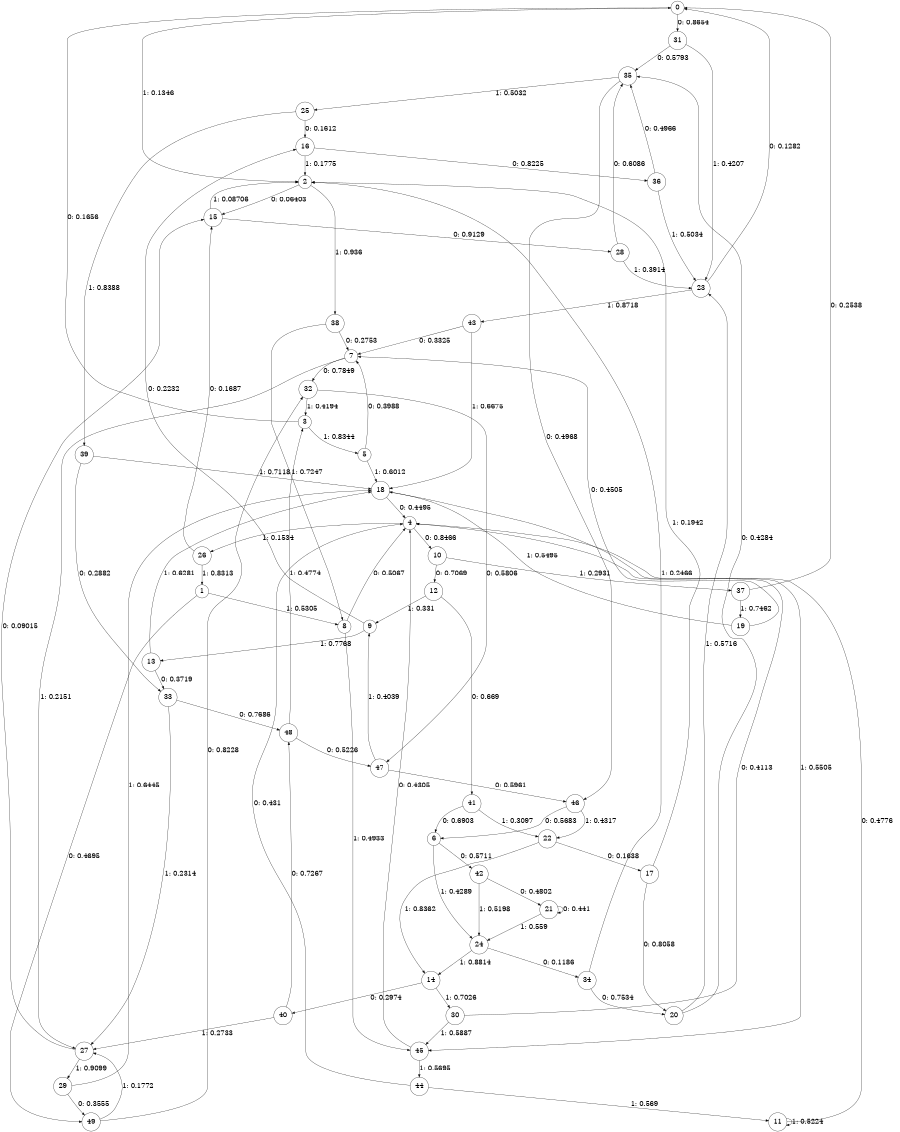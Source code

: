 digraph "ch34randomL7" {
size = "6,8.5";
ratio = "fill";
node [shape = circle];
node [fontsize = 24];
edge [fontsize = 24];
0 -> 31 [label = "0: 0.8654   "];
0 -> 2 [label = "1: 0.1346   "];
1 -> 49 [label = "0: 0.4695   "];
1 -> 8 [label = "1: 0.5305   "];
2 -> 15 [label = "0: 0.06403  "];
2 -> 38 [label = "1: 0.936    "];
3 -> 0 [label = "0: 0.1656   "];
3 -> 5 [label = "1: 0.8344   "];
4 -> 10 [label = "0: 0.8466   "];
4 -> 26 [label = "1: 0.1534   "];
5 -> 7 [label = "0: 0.3988   "];
5 -> 18 [label = "1: 0.6012   "];
6 -> 42 [label = "0: 0.5711   "];
6 -> 24 [label = "1: 0.4289   "];
7 -> 32 [label = "0: 0.7849   "];
7 -> 27 [label = "1: 0.2151   "];
8 -> 4 [label = "0: 0.5067   "];
8 -> 45 [label = "1: 0.4933   "];
9 -> 16 [label = "0: 0.2232   "];
9 -> 13 [label = "1: 0.7768   "];
10 -> 12 [label = "0: 0.7069   "];
10 -> 37 [label = "1: 0.2931   "];
11 -> 4 [label = "0: 0.4776   "];
11 -> 11 [label = "1: 0.5224   "];
12 -> 41 [label = "0: 0.669    "];
12 -> 9 [label = "1: 0.331    "];
13 -> 33 [label = "0: 0.3719   "];
13 -> 18 [label = "1: 0.6281   "];
14 -> 40 [label = "0: 0.2974   "];
14 -> 30 [label = "1: 0.7026   "];
15 -> 28 [label = "0: 0.9129   "];
15 -> 2 [label = "1: 0.08706  "];
16 -> 36 [label = "0: 0.8225   "];
16 -> 2 [label = "1: 0.1775   "];
17 -> 20 [label = "0: 0.8058   "];
17 -> 2 [label = "1: 0.1942   "];
18 -> 4 [label = "0: 0.4495   "];
18 -> 45 [label = "1: 0.5505   "];
19 -> 7 [label = "0: 0.4505   "];
19 -> 18 [label = "1: 0.5495   "];
20 -> 35 [label = "0: 0.4284   "];
20 -> 23 [label = "1: 0.5716   "];
21 -> 21 [label = "0: 0.441    "];
21 -> 24 [label = "1: 0.559    "];
22 -> 17 [label = "0: 0.1638   "];
22 -> 14 [label = "1: 0.8362   "];
23 -> 0 [label = "0: 0.1282   "];
23 -> 43 [label = "1: 0.8718   "];
24 -> 34 [label = "0: 0.1186   "];
24 -> 14 [label = "1: 0.8814   "];
25 -> 16 [label = "0: 0.1612   "];
25 -> 39 [label = "1: 0.8388   "];
26 -> 15 [label = "0: 0.1687   "];
26 -> 1 [label = "1: 0.8313   "];
27 -> 15 [label = "0: 0.09015  "];
27 -> 29 [label = "1: 0.9099   "];
28 -> 35 [label = "0: 0.6086   "];
28 -> 23 [label = "1: 0.3914   "];
29 -> 49 [label = "0: 0.3555   "];
29 -> 18 [label = "1: 0.6445   "];
30 -> 4 [label = "0: 0.4113   "];
30 -> 45 [label = "1: 0.5887   "];
31 -> 35 [label = "0: 0.5793   "];
31 -> 23 [label = "1: 0.4207   "];
32 -> 47 [label = "0: 0.5806   "];
32 -> 3 [label = "1: 0.4194   "];
33 -> 48 [label = "0: 0.7686   "];
33 -> 27 [label = "1: 0.2314   "];
34 -> 20 [label = "0: 0.7534   "];
34 -> 2 [label = "1: 0.2466   "];
35 -> 46 [label = "0: 0.4968   "];
35 -> 25 [label = "1: 0.5032   "];
36 -> 35 [label = "0: 0.4966   "];
36 -> 23 [label = "1: 0.5034   "];
37 -> 0 [label = "0: 0.2538   "];
37 -> 19 [label = "1: 0.7462   "];
38 -> 7 [label = "0: 0.2753   "];
38 -> 8 [label = "1: 0.7247   "];
39 -> 33 [label = "0: 0.2882   "];
39 -> 18 [label = "1: 0.7118   "];
40 -> 48 [label = "0: 0.7267   "];
40 -> 27 [label = "1: 0.2733   "];
41 -> 6 [label = "0: 0.6903   "];
41 -> 22 [label = "1: 0.3097   "];
42 -> 21 [label = "0: 0.4802   "];
42 -> 24 [label = "1: 0.5198   "];
43 -> 7 [label = "0: 0.3325   "];
43 -> 18 [label = "1: 0.6675   "];
44 -> 4 [label = "0: 0.431    "];
44 -> 11 [label = "1: 0.569    "];
45 -> 4 [label = "0: 0.4305   "];
45 -> 44 [label = "1: 0.5695   "];
46 -> 6 [label = "0: 0.5683   "];
46 -> 22 [label = "1: 0.4317   "];
47 -> 46 [label = "0: 0.5961   "];
47 -> 9 [label = "1: 0.4039   "];
48 -> 47 [label = "0: 0.5226   "];
48 -> 3 [label = "1: 0.4774   "];
49 -> 32 [label = "0: 0.8228   "];
49 -> 27 [label = "1: 0.1772   "];
}